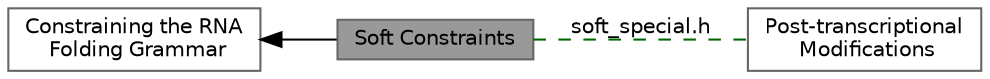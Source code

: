digraph "Soft Constraints"
{
 // INTERACTIVE_SVG=YES
 // LATEX_PDF_SIZE
  bgcolor="transparent";
  edge [fontname=Helvetica,fontsize=10,labelfontname=Helvetica,labelfontsize=10];
  node [fontname=Helvetica,fontsize=10,shape=box,height=0.2,width=0.4];
  rankdir=LR;
  Node2 [label="Constraining the RNA\l Folding Grammar",height=0.2,width=0.4,color="grey40", fillcolor="white", style="filled",URL="$group__constraints.html",tooltip="This module provides general functions that allow for an easy control of constrained secondary struct..."];
  Node3 [label="Post-transcriptional\l Modifications",height=0.2,width=0.4,color="grey40", fillcolor="white", style="filled",URL="$group__modified__bases.html",tooltip="Support of modified bases in secondary structure prediction."];
  Node1 [label="Soft Constraints",height=0.2,width=0.4,color="gray40", fillcolor="grey60", style="filled", fontcolor="black",tooltip="Functions and data structures for secondary structure soft constraints."];
  Node2->Node1 [shape=plaintext, dir="back", style="solid"];
  Node1->Node3 [shape=plaintext, label="soft_special.h", color="darkgreen", dir="none", style="dashed"];
}

